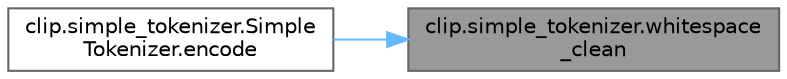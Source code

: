 digraph "clip.simple_tokenizer.whitespace_clean"
{
 // LATEX_PDF_SIZE
  bgcolor="transparent";
  edge [fontname=Helvetica,fontsize=10,labelfontname=Helvetica,labelfontsize=10];
  node [fontname=Helvetica,fontsize=10,shape=box,height=0.2,width=0.4];
  rankdir="RL";
  Node1 [id="Node000001",label="clip.simple_tokenizer.whitespace\l_clean",height=0.2,width=0.4,color="gray40", fillcolor="grey60", style="filled", fontcolor="black",tooltip="Cleans whitespace from the input text."];
  Node1 -> Node2 [id="edge1_Node000001_Node000002",dir="back",color="steelblue1",style="solid",tooltip=" "];
  Node2 [id="Node000002",label="clip.simple_tokenizer.Simple\lTokenizer.encode",height=0.2,width=0.4,color="grey40", fillcolor="white", style="filled",URL="$classclip_1_1simple__tokenizer_1_1_simple_tokenizer.html#a32fc5803c2b7bba692e08c32b1fdeed5",tooltip="Encodes text into BPE tokens."];
}
